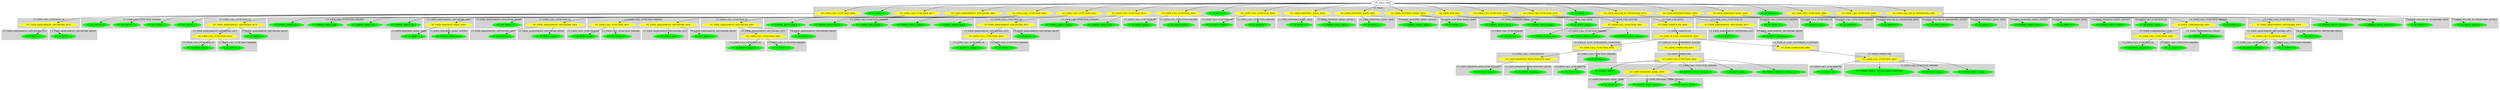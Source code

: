 digraph {

subgraph cluster0 {
 node [style=filled,color=white];
 style=filled;
 color=lightgrey;
 label = "CT_PROG";

"NT_EXPR_CALL_FUNCTION_4869"
 [fillcolor = yellow]
"NT_EXPR_CALL_FUNCTION_4877"
 [fillcolor = yellow]
"NT_EXPR_ASSIGNMENT_OPETATORS_4887"
 [fillcolor = yellow]
"NT_ID_4892< x >"
 [fillcolor = green]
"NT_EXPR_CALL_FUNCTION_4893"
 [fillcolor = yellow]
"NT_EXPR_CALL_FUNCTION_4903"
 [fillcolor = yellow]
"NT_EXPR_CALL_FUNCTION_4914"
 [fillcolor = yellow]
"NT_ID_4922< m >"
 [fillcolor = green]
"NT_EXPR_CALL_FUNCTION_4923"
 [fillcolor = yellow]
"NT_EXPR_CALL_FUNCTION_4926"
 [fillcolor = yellow]
"NT_EXPR_INDEXING_BASIC_4929"
 [fillcolor = yellow]
"NT_EXPR_INDEXING_BASIC_4932"
 [fillcolor = yellow]
"NT_EXPR_INDEXING_BASIC_4935"
 [fillcolor = yellow]
"NT_EXPR_FOR_4939"
 [fillcolor = yellow]
"NT_EXPR_CALL_FUNCTION_4970"
 [fillcolor = yellow]
"NT_ID_4975< D >"
 [fillcolor = green]
"NT_EXPR_CALL_FUNCTION_4976"
 [fillcolor = yellow]
"NT_EXPR_DOLLAR_AT_OPERATORS_4979"
 [fillcolor = yellow]
"NT_EXPR_INDEXING_BASIC_4982"
 [fillcolor = yellow]
"NT_EXPR_INDEXING_BASIC_4985"
 [fillcolor = yellow]
"NT_EXPR_CALL_FUNCTION_4988"
 [fillcolor = yellow]
"NT_EXPR_CALL_FUNCTION_4996"
 [fillcolor = yellow]
"NT_ID_5004< D >"
 [fillcolor = green]
"NT_EXPR_DOLLAR_AT_OPERATORS_5005"
 [fillcolor = yellow]
}
"NT_PROG_4868"->"NT_EXPR_CALL_FUNCTION_4869"
subgraph cluster1 {
 node [style=filled,color=white];
 style=filled;
 color=lightgrey;
 label = "CT_EXPR_CALL_FUNCTION_ID";

"NT_EXPR_ASSIGNMENT_OPETATORS_4870"
 [fillcolor = yellow]
}
subgraph cluster2 {
 node [style=filled,color=white];
 style=filled;
 color=lightgrey;
 label = "CT_EXPR_CALL_FUNCTION_PARAMS";

"NT_INT_4873< 2 >"
 [fillcolor = green]
"NT_INT_4874< 3 >"
 [fillcolor = green]
"NT_INT_4875< 7 >"
 [fillcolor = green]
"NT_INT_4876< 9 >"
 [fillcolor = green]
}
"NT_EXPR_CALL_FUNCTION_4869"->"NT_EXPR_ASSIGNMENT_OPETATORS_4870"
subgraph cluster3 {
 node [style=filled,color=white];
 style=filled;
 color=lightgrey;
 label = "CT_EXPR_ASSIGNMENT_OPETATORS_LEFT";

"NT_ID_4871< x >"
 [fillcolor = green]
}
subgraph cluster4 {
 node [style=filled,color=white];
 style=filled;
 color=lightgrey;
 label = "CT_EXPR_ASSIGNMENT_OPETATORS_RIGHT";

"NT_ID_4872< c >"
 [fillcolor = green]
}
"NT_EXPR_ASSIGNMENT_OPETATORS_4870"->"NT_ID_4871< x >"
"NT_EXPR_ASSIGNMENT_OPETATORS_4870"->"NT_ID_4872< c >"
"NT_EXPR_CALL_FUNCTION_4869"->"NT_INT_4873< 2 >"
"NT_EXPR_CALL_FUNCTION_4869"->"NT_INT_4874< 3 >"
"NT_EXPR_CALL_FUNCTION_4869"->"NT_INT_4875< 7 >"
"NT_EXPR_CALL_FUNCTION_4869"->"NT_INT_4876< 9 >"
"NT_PROG_4868"->"NT_EXPR_CALL_FUNCTION_4877"
subgraph cluster5 {
 node [style=filled,color=white];
 style=filled;
 color=lightgrey;
 label = "CT_EXPR_CALL_FUNCTION_ID";

"NT_EXPR_ASSIGNMENT_OPETATORS_4878"
 [fillcolor = yellow]
}
subgraph cluster6 {
 node [style=filled,color=white];
 style=filled;
 color=lightgrey;
 label = "CT_EXPR_CALL_FUNCTION_PARAMS";

"NT_STRING_4883< kal >"
 [fillcolor = green]
"NT_STRING_4884< sho >"
 [fillcolor = green]
"NT_STRING_4885< sad >"
 [fillcolor = green]
"NT_STRING_4886< aja >"
 [fillcolor = green]
}
"NT_EXPR_CALL_FUNCTION_4877"->"NT_EXPR_ASSIGNMENT_OPETATORS_4878"
subgraph cluster7 {
 node [style=filled,color=white];
 style=filled;
 color=lightgrey;
 label = "CT_EXPR_ASSIGNMENT_OPETATORS_LEFT";

"NT_EXPR_CALL_FUNCTION_4879"
 [fillcolor = yellow]
}
subgraph cluster8 {
 node [style=filled,color=white];
 style=filled;
 color=lightgrey;
 label = "CT_EXPR_ASSIGNMENT_OPETATORS_RIGHT";

"NT_ID_4882< c >"
 [fillcolor = green]
}
"NT_EXPR_ASSIGNMENT_OPETATORS_4878"->"NT_EXPR_CALL_FUNCTION_4879"
subgraph cluster9 {
 node [style=filled,color=white];
 style=filled;
 color=lightgrey;
 label = "CT_EXPR_CALL_FUNCTION_ID";

"NT_ID_4880< names >"
 [fillcolor = green]
}
subgraph cluster10 {
 node [style=filled,color=white];
 style=filled;
 color=lightgrey;
 label = "CT_EXPR_CALL_FUNCTION_PARAMS";

"NT_ID_4881< x >"
 [fillcolor = green]
}
"NT_EXPR_CALL_FUNCTION_4879"->"NT_ID_4880< names >"
"NT_EXPR_CALL_FUNCTION_4879"->"NT_ID_4881< x >"
"NT_EXPR_ASSIGNMENT_OPETATORS_4878"->"NT_ID_4882< c >"
"NT_EXPR_CALL_FUNCTION_4877"->"NT_STRING_4883< kal >"
"NT_EXPR_CALL_FUNCTION_4877"->"NT_STRING_4884< sho >"
"NT_EXPR_CALL_FUNCTION_4877"->"NT_STRING_4885< sad >"
"NT_EXPR_CALL_FUNCTION_4877"->"NT_STRING_4886< aja >"
"NT_PROG_4868"->"NT_EXPR_ASSIGNMENT_OPETATORS_4887"
subgraph cluster11 {
 node [style=filled,color=white];
 style=filled;
 color=lightgrey;
 label = "CT_EXPR_ASSIGNMENT_OPETATORS_LEFT";

"NT_EXPR_INDEXING_BASIC_4888"
 [fillcolor = yellow]
}
subgraph cluster12 {
 node [style=filled,color=white];
 style=filled;
 color=lightgrey;
 label = "CT_EXPR_ASSIGNMENT_OPETATORS_RIGHT";

"NT_INT_4891< 12 >"
 [fillcolor = green]
}
"NT_EXPR_ASSIGNMENT_OPETATORS_4887"->"NT_EXPR_INDEXING_BASIC_4888"
subgraph cluster13 {
 node [style=filled,color=white];
 style=filled;
 color=lightgrey;
 label = "CT_EXPR_INDEXING_BASIC_BASE";

"NT_ID_4889< x >"
 [fillcolor = green]}
subgraph cluster14 {
 node [style=filled,color=white];
 style=filled;
 color=lightgrey;
 label = "CT_EXPR_INDEXING_BASIC_OFFSET";

"NT_STRING_4890< kal >"
 [fillcolor = green]}
"NT_EXPR_INDEXING_BASIC_4888"->"NT_ID_4889< x >"
"NT_EXPR_INDEXING_BASIC_4888"->"NT_STRING_4890< kal >"
"NT_EXPR_ASSIGNMENT_OPETATORS_4887"->"NT_INT_4891< 12 >"
"NT_PROG_4868"->"NT_ID_4892< x >"
"NT_PROG_4868"->"NT_EXPR_CALL_FUNCTION_4893"
subgraph cluster15 {
 node [style=filled,color=white];
 style=filled;
 color=lightgrey;
 label = "CT_EXPR_CALL_FUNCTION_ID";

"NT_EXPR_ASSIGNMENT_OPETATORS_4894"
 [fillcolor = yellow]
}
subgraph cluster16 {
 node [style=filled,color=white];
 style=filled;
 color=lightgrey;
 label = "CT_EXPR_CALL_FUNCTION_PARAMS";

"NT_EXPR_CALL_FUNCTION_4897"
 [fillcolor = yellow]
"NT_EXPR_ASSIGNMENT_OPETATORS_4900"
 [fillcolor = yellow]
}
"NT_EXPR_CALL_FUNCTION_4893"->"NT_EXPR_ASSIGNMENT_OPETATORS_4894"
subgraph cluster17 {
 node [style=filled,color=white];
 style=filled;
 color=lightgrey;
 label = "CT_EXPR_ASSIGNMENT_OPETATORS_LEFT";

"NT_ID_4895< m >"
 [fillcolor = green]
}
subgraph cluster18 {
 node [style=filled,color=white];
 style=filled;
 color=lightgrey;
 label = "CT_EXPR_ASSIGNMENT_OPETATORS_RIGHT";

"NT_ID_4896< matrix >"
 [fillcolor = green]
}
"NT_EXPR_ASSIGNMENT_OPETATORS_4894"->"NT_ID_4895< m >"
"NT_EXPR_ASSIGNMENT_OPETATORS_4894"->"NT_ID_4896< matrix >"
"NT_EXPR_CALL_FUNCTION_4893"->"NT_EXPR_CALL_FUNCTION_4897"
subgraph cluster19 {
 node [style=filled,color=white];
 style=filled;
 color=lightgrey;
 label = "CT_EXPR_CALL_FUNCTION_ID";

"NT_ID_4898< runif >"
 [fillcolor = green]
}
subgraph cluster20 {
 node [style=filled,color=white];
 style=filled;
 color=lightgrey;
 label = "CT_EXPR_CALL_FUNCTION_PARAMS";

"NT_INT_4899< 10 >"
 [fillcolor = green]
}
"NT_EXPR_CALL_FUNCTION_4897"->"NT_ID_4898< runif >"
"NT_EXPR_CALL_FUNCTION_4897"->"NT_INT_4899< 10 >"
"NT_EXPR_CALL_FUNCTION_4893"->"NT_EXPR_ASSIGNMENT_OPETATORS_4900"
subgraph cluster21 {
 node [style=filled,color=white];
 style=filled;
 color=lightgrey;
 label = "CT_EXPR_ASSIGNMENT_OPETATORS_LEFT";

"NT_ID_4901< nrow >"
 [fillcolor = green]
}
subgraph cluster22 {
 node [style=filled,color=white];
 style=filled;
 color=lightgrey;
 label = "CT_EXPR_ASSIGNMENT_OPETATORS_RIGHT";

"NT_INT_4902< 5 >"
 [fillcolor = green]
}
"NT_EXPR_ASSIGNMENT_OPETATORS_4900"->"NT_ID_4901< nrow >"
"NT_EXPR_ASSIGNMENT_OPETATORS_4900"->"NT_INT_4902< 5 >"
"NT_PROG_4868"->"NT_EXPR_CALL_FUNCTION_4903"
subgraph cluster23 {
 node [style=filled,color=white];
 style=filled;
 color=lightgrey;
 label = "CT_EXPR_CALL_FUNCTION_ID";

"NT_EXPR_ASSIGNMENT_OPETATORS_4904"
 [fillcolor = yellow]
}
subgraph cluster24 {
 node [style=filled,color=white];
 style=filled;
 color=lightgrey;
 label = "CT_EXPR_CALL_FUNCTION_PARAMS";

"NT_STRING_4909< violet >"
 [fillcolor = green]
"NT_STRING_4910< indigo >"
 [fillcolor = green]
"NT_STRING_4911< blue >"
 [fillcolor = green]
"NT_STRING_4912< green >"
 [fillcolor = green]
"NT_STRING_4913< yellow >"
 [fillcolor = green]
}
"NT_EXPR_CALL_FUNCTION_4903"->"NT_EXPR_ASSIGNMENT_OPETATORS_4904"
subgraph cluster25 {
 node [style=filled,color=white];
 style=filled;
 color=lightgrey;
 label = "CT_EXPR_ASSIGNMENT_OPETATORS_LEFT";

"NT_EXPR_CALL_FUNCTION_4905"
 [fillcolor = yellow]
}
subgraph cluster26 {
 node [style=filled,color=white];
 style=filled;
 color=lightgrey;
 label = "CT_EXPR_ASSIGNMENT_OPETATORS_RIGHT";

"NT_ID_4908< c >"
 [fillcolor = green]
}
"NT_EXPR_ASSIGNMENT_OPETATORS_4904"->"NT_EXPR_CALL_FUNCTION_4905"
subgraph cluster27 {
 node [style=filled,color=white];
 style=filled;
 color=lightgrey;
 label = "CT_EXPR_CALL_FUNCTION_ID";

"NT_ID_4906< rownames >"
 [fillcolor = green]
}
subgraph cluster28 {
 node [style=filled,color=white];
 style=filled;
 color=lightgrey;
 label = "CT_EXPR_CALL_FUNCTION_PARAMS";

"NT_ID_4907< m >"
 [fillcolor = green]
}
"NT_EXPR_CALL_FUNCTION_4905"->"NT_ID_4906< rownames >"
"NT_EXPR_CALL_FUNCTION_4905"->"NT_ID_4907< m >"
"NT_EXPR_ASSIGNMENT_OPETATORS_4904"->"NT_ID_4908< c >"
"NT_EXPR_CALL_FUNCTION_4903"->"NT_STRING_4909< violet >"
"NT_EXPR_CALL_FUNCTION_4903"->"NT_STRING_4910< indigo >"
"NT_EXPR_CALL_FUNCTION_4903"->"NT_STRING_4911< blue >"
"NT_EXPR_CALL_FUNCTION_4903"->"NT_STRING_4912< green >"
"NT_EXPR_CALL_FUNCTION_4903"->"NT_STRING_4913< yellow >"
"NT_PROG_4868"->"NT_EXPR_CALL_FUNCTION_4914"
subgraph cluster29 {
 node [style=filled,color=white];
 style=filled;
 color=lightgrey;
 label = "CT_EXPR_CALL_FUNCTION_ID";

"NT_EXPR_ASSIGNMENT_OPETATORS_4915"
 [fillcolor = yellow]
}
subgraph cluster30 {
 node [style=filled,color=white];
 style=filled;
 color=lightgrey;
 label = "CT_EXPR_CALL_FUNCTION_PARAMS";

"NT_STRING_4920< Asia >"
 [fillcolor = green]
"NT_STRING_4921< Africa >"
 [fillcolor = green]
}
"NT_EXPR_CALL_FUNCTION_4914"->"NT_EXPR_ASSIGNMENT_OPETATORS_4915"
subgraph cluster31 {
 node [style=filled,color=white];
 style=filled;
 color=lightgrey;
 label = "CT_EXPR_ASSIGNMENT_OPETATORS_LEFT";

"NT_EXPR_CALL_FUNCTION_4916"
 [fillcolor = yellow]
}
subgraph cluster32 {
 node [style=filled,color=white];
 style=filled;
 color=lightgrey;
 label = "CT_EXPR_ASSIGNMENT_OPETATORS_RIGHT";

"NT_ID_4919< c >"
 [fillcolor = green]
}
"NT_EXPR_ASSIGNMENT_OPETATORS_4915"->"NT_EXPR_CALL_FUNCTION_4916"
subgraph cluster33 {
 node [style=filled,color=white];
 style=filled;
 color=lightgrey;
 label = "CT_EXPR_CALL_FUNCTION_ID";

"NT_ID_4917< colnames >"
 [fillcolor = green]
}
subgraph cluster34 {
 node [style=filled,color=white];
 style=filled;
 color=lightgrey;
 label = "CT_EXPR_CALL_FUNCTION_PARAMS";

"NT_ID_4918< m >"
 [fillcolor = green]
}
"NT_EXPR_CALL_FUNCTION_4916"->"NT_ID_4917< colnames >"
"NT_EXPR_CALL_FUNCTION_4916"->"NT_ID_4918< m >"
"NT_EXPR_ASSIGNMENT_OPETATORS_4915"->"NT_ID_4919< c >"
"NT_EXPR_CALL_FUNCTION_4914"->"NT_STRING_4920< Asia >"
"NT_EXPR_CALL_FUNCTION_4914"->"NT_STRING_4921< Africa >"
"NT_PROG_4868"->"NT_ID_4922< m >"
"NT_PROG_4868"->"NT_EXPR_CALL_FUNCTION_4923"
subgraph cluster35 {
 node [style=filled,color=white];
 style=filled;
 color=lightgrey;
 label = "CT_EXPR_CALL_FUNCTION_ID";

"NT_ID_4924< library >"
 [fillcolor = green]
}
subgraph cluster36 {
 node [style=filled,color=white];
 style=filled;
 color=lightgrey;
 label = "CT_EXPR_CALL_FUNCTION_PARAMS";

"NT_ID_4925< xtable >"
 [fillcolor = green]
}
"NT_EXPR_CALL_FUNCTION_4923"->"NT_ID_4924< library >"
"NT_EXPR_CALL_FUNCTION_4923"->"NT_ID_4925< xtable >"
"NT_PROG_4868"->"NT_EXPR_CALL_FUNCTION_4926"
subgraph cluster37 {
 node [style=filled,color=white];
 style=filled;
 color=lightgrey;
 label = "CT_EXPR_CALL_FUNCTION_ID";

"NT_ID_4927< xtable >"
 [fillcolor = green]
}
subgraph cluster38 {
 node [style=filled,color=white];
 style=filled;
 color=lightgrey;
 label = "CT_EXPR_CALL_FUNCTION_PARAMS";

"NT_ID_4928< m >"
 [fillcolor = green]
}
"NT_EXPR_CALL_FUNCTION_4926"->"NT_ID_4927< xtable >"
"NT_EXPR_CALL_FUNCTION_4926"->"NT_ID_4928< m >"
"NT_PROG_4868"->"NT_EXPR_INDEXING_BASIC_4929"
subgraph cluster39 {
 node [style=filled,color=white];
 style=filled;
 color=lightgrey;
 label = "CT_EXPR_INDEXING_BASIC_BASE";

"NT_ID_4930< m >"
 [fillcolor = green]}
subgraph cluster40 {
 node [style=filled,color=white];
 style=filled;
 color=lightgrey;
 label = "CT_EXPR_INDEXING_BASIC_OFFSET";

"NT_STRING_4931< Africa >"
 [fillcolor = green]}
"NT_EXPR_INDEXING_BASIC_4929"->"NT_ID_4930< m >"
"NT_EXPR_INDEXING_BASIC_4929"->"NT_STRING_4931< Africa >"
"NT_PROG_4868"->"NT_EXPR_INDEXING_BASIC_4932"
subgraph cluster41 {
 node [style=filled,color=white];
 style=filled;
 color=lightgrey;
 label = "CT_EXPR_INDEXING_BASIC_BASE";

"NT_ID_4933< m >"
 [fillcolor = green]}
subgraph cluster42 {
 node [style=filled,color=white];
 style=filled;
 color=lightgrey;
 label = "CT_EXPR_INDEXING_BASIC_OFFSET";

"NT_STRING_4934< indigo >"
 [fillcolor = green]}
"NT_EXPR_INDEXING_BASIC_4932"->"NT_ID_4933< m >"
"NT_EXPR_INDEXING_BASIC_4932"->"NT_STRING_4934< indigo >"
"NT_PROG_4868"->"NT_EXPR_INDEXING_BASIC_4935"
subgraph cluster43 {
 node [style=filled,color=white];
 style=filled;
 color=lightgrey;
 label = "CT_EXPR_INDEXING_BASIC_BASE";

"NT_ID_4936< m >"
 [fillcolor = green]}
subgraph cluster44 {
 node [style=filled,color=white];
 style=filled;
 color=lightgrey;
 label = "CT_EXPR_INDEXING_BASIC_OFFSET";

"NT_STRING_4937< indigo >"
 [fillcolor = green]"NT_STRING_4938< Africa >"
 [fillcolor = green]}
"NT_EXPR_INDEXING_BASIC_4935"->"NT_ID_4936< m >"
"NT_EXPR_INDEXING_BASIC_4935"->"NT_STRING_4937< indigo >"
"NT_EXPR_INDEXING_BASIC_4935"->"NT_STRING_4938< Africa >"
"NT_PROG_4868"->"NT_EXPR_FOR_4939"
subgraph cluster45 {
 node [style=filled,color=white];
 style=filled;
 color=lightgrey;
 label = "CT_EXPR_FOR_NAME";

"NT_ID_4940< colour >"
 [fillcolor = green]
}
subgraph cluster46 {
 node [style=filled,color=white];
 style=filled;
 color=lightgrey;
 label = "CT_EXPR_FOR_VECTOR";

"NT_EXPR_CALL_FUNCTION_4941"
 [fillcolor = yellow]
}
subgraph cluster47 {
 node [style=filled,color=white];
 style=filled;
 color=lightgrey;
 label = "CT_EXPR_FOR_BODY";

"NT_EXPR_COMPOUND_4946"
 [fillcolor = yellow]
}
"NT_EXPR_FOR_4939"->"NT_ID_4940< colour >"
"NT_EXPR_FOR_4939"->"NT_EXPR_CALL_FUNCTION_4941"
subgraph cluster48 {
 node [style=filled,color=white];
 style=filled;
 color=lightgrey;
 label = "CT_EXPR_CALL_FUNCTION_ID";

"NT_ID_4942< c >"
 [fillcolor = green]
}
subgraph cluster49 {
 node [style=filled,color=white];
 style=filled;
 color=lightgrey;
 label = "CT_EXPR_CALL_FUNCTION_PARAMS";

"NT_STRING_4943< yellow >"
 [fillcolor = green]
"NT_STRING_4944< orange >"
 [fillcolor = green]
"NT_STRING_4945< red >"
 [fillcolor = green]
}
"NT_EXPR_CALL_FUNCTION_4941"->"NT_ID_4942< c >"
"NT_EXPR_CALL_FUNCTION_4941"->"NT_STRING_4943< yellow >"
"NT_EXPR_CALL_FUNCTION_4941"->"NT_STRING_4944< orange >"
"NT_EXPR_CALL_FUNCTION_4941"->"NT_STRING_4945< red >"
"NT_EXPR_FOR_4939"->"NT_EXPR_COMPOUND_4946"
subgraph cluster50 {
 node [style=filled,color=white];
 style=filled;
 color=lightgrey;
 label = "CT_EXPR_COMPOUND";

"NT_EXPR_IF_ELSE_STATEMENT_4947"
 [fillcolor = yellow]
}
"NT_EXPR_COMPOUND_4946"->"NT_EXPR_IF_ELSE_STATEMENT_4947"
subgraph cluster51 {
 node [style=filled,color=white];
 style=filled;
 color=lightgrey;
 label = "CT_EXPR_IF_ELSE_STATEMENT_CONDITION";

"NT_EXPR_CALL_FUNCTION_4948"
 [fillcolor = yellow]
}
subgraph cluster52 {
 node [style=filled,color=white];
 style=filled;
 color=lightgrey;
 label = "CT_EXPR_IF_ELSE_STATEMENT_IFBODY";

"NT_EXPR_COMPOUND_4953"
 [fillcolor = yellow]
}
subgraph cluster53 {
 node [style=filled,color=white];
 style=filled;
 color=lightgrey;
 label = "CT_EXPR_IF_ELSE_STATEMENT_ELSEBODY";

"NT_EXPR_COMPOUND_4964"
 [fillcolor = yellow]
}
"NT_EXPR_IF_ELSE_STATEMENT_4947"->"NT_EXPR_CALL_FUNCTION_4948"
subgraph cluster54 {
 node [style=filled,color=white];
 style=filled;
 color=lightgrey;
 label = "CT_EXPR_CALL_FUNCTION_ID";

"NT_EXPR_WRAPPED_WITH_PERCENT_4949"
 [fillcolor = yellow]
}
subgraph cluster55 {
 node [style=filled,color=white];
 style=filled;
 color=lightgrey;
 label = "CT_EXPR_CALL_FUNCTION_PARAMS";

"NT_ID_4952< m >"
 [fillcolor = green]
}
"NT_EXPR_CALL_FUNCTION_4948"->"NT_EXPR_WRAPPED_WITH_PERCENT_4949"
subgraph cluster56 {
 node [style=filled,color=white];
 style=filled;
 color=lightgrey;
 label = "CT_EXPR_WRAPPED_WITH_PERCENT_LEFT";

"NT_ID_4950< colour >"
 [fillcolor = green]
}
subgraph cluster57 {
 node [style=filled,color=white];
 style=filled;
 color=lightgrey;
 label = "CT_EXPR_WRAPPED_WITH_PERCENT_RIGHT";

"NT_ID_4951< rownames >"
 [fillcolor = green]
}
"NT_EXPR_WRAPPED_WITH_PERCENT_4949"->"NT_ID_4950< colour >"
"NT_EXPR_WRAPPED_WITH_PERCENT_4949"->"NT_ID_4951< rownames >"
"NT_EXPR_CALL_FUNCTION_4948"->"NT_ID_4952< m >"
"NT_EXPR_IF_ELSE_STATEMENT_4947"->"NT_EXPR_COMPOUND_4953"
subgraph cluster58 {
 node [style=filled,color=white];
 style=filled;
 color=lightgrey;
 label = "CT_EXPR_COMPOUND";

"NT_EXPR_CALL_FUNCTION_4954"
 [fillcolor = yellow]
}
"NT_EXPR_COMPOUND_4953"->"NT_EXPR_CALL_FUNCTION_4954"
subgraph cluster59 {
 node [style=filled,color=white];
 style=filled;
 color=lightgrey;
 label = "CT_EXPR_CALL_FUNCTION_ID";

"NT_ID_4955< cat >"
 [fillcolor = green]
}
subgraph cluster60 {
 node [style=filled,color=white];
 style=filled;
 color=lightgrey;
 label = "CT_EXPR_CALL_FUNCTION_PARAMS";

"NT_STRING_4956< For Africa and  >"
 [fillcolor = green]
"NT_ID_4957< colour >"
 [fillcolor = green]
"NT_STRING_4958<  we have  >"
 [fillcolor = green]
"NT_EXPR_INDEXING_BASIC_4959"
 [fillcolor = yellow]
"NT_STRING_4963< \n >"
 [fillcolor = green]
}
"NT_EXPR_CALL_FUNCTION_4954"->"NT_ID_4955< cat >"
"NT_EXPR_CALL_FUNCTION_4954"->"NT_STRING_4956< For Africa and  >"
"NT_EXPR_CALL_FUNCTION_4954"->"NT_ID_4957< colour >"
"NT_EXPR_CALL_FUNCTION_4954"->"NT_STRING_4958<  we have  >"
"NT_EXPR_CALL_FUNCTION_4954"->"NT_EXPR_INDEXING_BASIC_4959"
subgraph cluster61 {
 node [style=filled,color=white];
 style=filled;
 color=lightgrey;
 label = "CT_EXPR_INDEXING_BASIC_BASE";

"NT_ID_4960< m >"
 [fillcolor = green]}
subgraph cluster62 {
 node [style=filled,color=white];
 style=filled;
 color=lightgrey;
 label = "CT_EXPR_INDEXING_BASIC_OFFSET";

"NT_ID_4961< colour >"
 [fillcolor = green]"NT_STRING_4962< Africa >"
 [fillcolor = green]}
"NT_EXPR_INDEXING_BASIC_4959"->"NT_ID_4960< m >"
"NT_EXPR_INDEXING_BASIC_4959"->"NT_ID_4961< colour >"
"NT_EXPR_INDEXING_BASIC_4959"->"NT_STRING_4962< Africa >"
"NT_EXPR_CALL_FUNCTION_4954"->"NT_STRING_4963< \n >"
"NT_EXPR_IF_ELSE_STATEMENT_4947"->"NT_EXPR_COMPOUND_4964"
subgraph cluster63 {
 node [style=filled,color=white];
 style=filled;
 color=lightgrey;
 label = "CT_EXPR_COMPOUND";

"NT_EXPR_CALL_FUNCTION_4965"
 [fillcolor = yellow]
}
"NT_EXPR_COMPOUND_4964"->"NT_EXPR_CALL_FUNCTION_4965"
subgraph cluster64 {
 node [style=filled,color=white];
 style=filled;
 color=lightgrey;
 label = "CT_EXPR_CALL_FUNCTION_ID";

"NT_ID_4966< cat >"
 [fillcolor = green]
}
subgraph cluster65 {
 node [style=filled,color=white];
 style=filled;
 color=lightgrey;
 label = "CT_EXPR_CALL_FUNCTION_PARAMS";

"NT_STRING_4967< Colour  >"
 [fillcolor = green]
"NT_ID_4968< colour >"
 [fillcolor = green]
"NT_STRING_4969<  does not exist in the hash.\n >"
 [fillcolor = green]
}
"NT_EXPR_CALL_FUNCTION_4965"->"NT_ID_4966< cat >"
"NT_EXPR_CALL_FUNCTION_4965"->"NT_STRING_4967< Colour  >"
"NT_EXPR_CALL_FUNCTION_4965"->"NT_ID_4968< colour >"
"NT_EXPR_CALL_FUNCTION_4965"->"NT_STRING_4969<  does not exist in the hash.\n >"
"NT_PROG_4868"->"NT_EXPR_CALL_FUNCTION_4970"
subgraph cluster66 {
 node [style=filled,color=white];
 style=filled;
 color=lightgrey;
 label = "CT_EXPR_CALL_FUNCTION_ID";

"NT_EXPR_ASSIGNMENT_OPETATORS_4971"
 [fillcolor = yellow]
}
subgraph cluster67 {
 node [style=filled,color=white];
 style=filled;
 color=lightgrey;
 label = "CT_EXPR_CALL_FUNCTION_PARAMS";

"NT_ID_4974< m >"
 [fillcolor = green]
}
"NT_EXPR_CALL_FUNCTION_4970"->"NT_EXPR_ASSIGNMENT_OPETATORS_4971"
subgraph cluster68 {
 node [style=filled,color=white];
 style=filled;
 color=lightgrey;
 label = "CT_EXPR_ASSIGNMENT_OPETATORS_LEFT";

"NT_ID_4972< D >"
 [fillcolor = green]
}
subgraph cluster69 {
 node [style=filled,color=white];
 style=filled;
 color=lightgrey;
 label = "CT_EXPR_ASSIGNMENT_OPETATORS_RIGHT";

"NT_ID_4973< data.frame >"
 [fillcolor = green]
}
"NT_EXPR_ASSIGNMENT_OPETATORS_4971"->"NT_ID_4972< D >"
"NT_EXPR_ASSIGNMENT_OPETATORS_4971"->"NT_ID_4973< data.frame >"
"NT_EXPR_CALL_FUNCTION_4970"->"NT_ID_4974< m >"
"NT_PROG_4868"->"NT_ID_4975< D >"
"NT_PROG_4868"->"NT_EXPR_CALL_FUNCTION_4976"
subgraph cluster70 {
 node [style=filled,color=white];
 style=filled;
 color=lightgrey;
 label = "CT_EXPR_CALL_FUNCTION_ID";

"NT_ID_4977< str >"
 [fillcolor = green]
}
subgraph cluster71 {
 node [style=filled,color=white];
 style=filled;
 color=lightgrey;
 label = "CT_EXPR_CALL_FUNCTION_PARAMS";

"NT_ID_4978< D >"
 [fillcolor = green]
}
"NT_EXPR_CALL_FUNCTION_4976"->"NT_ID_4977< str >"
"NT_EXPR_CALL_FUNCTION_4976"->"NT_ID_4978< D >"
"NT_PROG_4868"->"NT_EXPR_DOLLAR_AT_OPERATORS_4979"
subgraph cluster72 {
 node [style=filled,color=white];
 style=filled;
 color=lightgrey;
 label = "CT_EXPR_DOLLAR_AT_OPERATORS_BASE";

"NT_ID_4980< D >"
 [fillcolor = green]
}
subgraph cluster73 {
 node [style=filled,color=white];
 style=filled;
 color=lightgrey;
 label = "CT_EXPR_DOLLAR_AT_OPERATORS_OFFSET";

"NT_ID_4981< Africa >"
 [fillcolor = green]
}
"NT_EXPR_DOLLAR_AT_OPERATORS_4979"->"NT_ID_4980< D >"
"NT_EXPR_DOLLAR_AT_OPERATORS_4979"->"NT_ID_4981< Africa >"
"NT_PROG_4868"->"NT_EXPR_INDEXING_BASIC_4982"
subgraph cluster74 {
 node [style=filled,color=white];
 style=filled;
 color=lightgrey;
 label = "CT_EXPR_INDEXING_BASIC_BASE";

"NT_ID_4983< D >"
 [fillcolor = green]}
subgraph cluster75 {
 node [style=filled,color=white];
 style=filled;
 color=lightgrey;
 label = "CT_EXPR_INDEXING_BASIC_OFFSET";

"NT_STRING_4984< Africa >"
 [fillcolor = green]}
"NT_EXPR_INDEXING_BASIC_4982"->"NT_ID_4983< D >"
"NT_EXPR_INDEXING_BASIC_4982"->"NT_STRING_4984< Africa >"
"NT_PROG_4868"->"NT_EXPR_INDEXING_BASIC_4985"
subgraph cluster76 {
 node [style=filled,color=white];
 style=filled;
 color=lightgrey;
 label = "CT_EXPR_INDEXING_BASIC_BASE";

"NT_ID_4986< D >"
 [fillcolor = green]}
subgraph cluster77 {
 node [style=filled,color=white];
 style=filled;
 color=lightgrey;
 label = "CT_EXPR_INDEXING_BASIC_OFFSET";

"NT_STRING_4987< yellow >"
 [fillcolor = green]}
"NT_EXPR_INDEXING_BASIC_4985"->"NT_ID_4986< D >"
"NT_EXPR_INDEXING_BASIC_4985"->"NT_STRING_4987< yellow >"
"NT_PROG_4868"->"NT_EXPR_CALL_FUNCTION_4988"
subgraph cluster78 {
 node [style=filled,color=white];
 style=filled;
 color=lightgrey;
 label = "CT_EXPR_CALL_FUNCTION_ID";

"NT_ID_4989< subset >"
 [fillcolor = green]
}
subgraph cluster79 {
 node [style=filled,color=white];
 style=filled;
 color=lightgrey;
 label = "CT_EXPR_CALL_FUNCTION_PARAMS";

"NT_ID_4990< D >"
 [fillcolor = green]
"NT_EXPR_COMPARISONS_4991"
 [fillcolor = yellow]
}
"NT_EXPR_CALL_FUNCTION_4988"->"NT_ID_4989< subset >"
"NT_EXPR_CALL_FUNCTION_4988"->"NT_ID_4990< D >"
"NT_EXPR_CALL_FUNCTION_4988"->"NT_EXPR_COMPARISONS_4991"
subgraph cluster80 {
 node [style=filled,color=white];
 style=filled;
 color=lightgrey;
 label = "CT_EXPR_COMPARISONS_LEFT";

"NT_EXPR_CALL_FUNCTION_4992"
 [fillcolor = yellow]
}
subgraph cluster81 {
 node [style=filled,color=white];
 style=filled;
 color=lightgrey;
 label = "CT_EXPR_COMPARISONS_RIGHT";

"NT_STRING_4995< yellow >"
 [fillcolor = green]
}
"NT_EXPR_COMPARISONS_4991"->"NT_EXPR_CALL_FUNCTION_4992"
subgraph cluster82 {
 node [style=filled,color=white];
 style=filled;
 color=lightgrey;
 label = "CT_EXPR_CALL_FUNCTION_ID";

"NT_ID_4993< rownames >"
 [fillcolor = green]
}
subgraph cluster83 {
 node [style=filled,color=white];
 style=filled;
 color=lightgrey;
 label = "CT_EXPR_CALL_FUNCTION_PARAMS";

"NT_ID_4994< D >"
 [fillcolor = green]
}
"NT_EXPR_CALL_FUNCTION_4992"->"NT_ID_4993< rownames >"
"NT_EXPR_CALL_FUNCTION_4992"->"NT_ID_4994< D >"
"NT_EXPR_COMPARISONS_4991"->"NT_STRING_4995< yellow >"
"NT_PROG_4868"->"NT_EXPR_CALL_FUNCTION_4996"
subgraph cluster84 {
 node [style=filled,color=white];
 style=filled;
 color=lightgrey;
 label = "CT_EXPR_CALL_FUNCTION_ID";

"NT_EXPR_ASSIGNMENT_OPETATORS_4997"
 [fillcolor = yellow]
}
subgraph cluster85 {
 node [style=filled,color=white];
 style=filled;
 color=lightgrey;
 label = "CT_EXPR_CALL_FUNCTION_PARAMS";

"NT_STRING_5002< Antarctica >"
 [fillcolor = green]
"NT_STRING_5003< America >"
 [fillcolor = green]
}
"NT_EXPR_CALL_FUNCTION_4996"->"NT_EXPR_ASSIGNMENT_OPETATORS_4997"
subgraph cluster86 {
 node [style=filled,color=white];
 style=filled;
 color=lightgrey;
 label = "CT_EXPR_ASSIGNMENT_OPETATORS_LEFT";

"NT_EXPR_CALL_FUNCTION_4998"
 [fillcolor = yellow]
}
subgraph cluster87 {
 node [style=filled,color=white];
 style=filled;
 color=lightgrey;
 label = "CT_EXPR_ASSIGNMENT_OPETATORS_RIGHT";

"NT_ID_5001< c >"
 [fillcolor = green]
}
"NT_EXPR_ASSIGNMENT_OPETATORS_4997"->"NT_EXPR_CALL_FUNCTION_4998"
subgraph cluster88 {
 node [style=filled,color=white];
 style=filled;
 color=lightgrey;
 label = "CT_EXPR_CALL_FUNCTION_ID";

"NT_ID_4999< colnames >"
 [fillcolor = green]
}
subgraph cluster89 {
 node [style=filled,color=white];
 style=filled;
 color=lightgrey;
 label = "CT_EXPR_CALL_FUNCTION_PARAMS";

"NT_ID_5000< D >"
 [fillcolor = green]
}
"NT_EXPR_CALL_FUNCTION_4998"->"NT_ID_4999< colnames >"
"NT_EXPR_CALL_FUNCTION_4998"->"NT_ID_5000< D >"
"NT_EXPR_ASSIGNMENT_OPETATORS_4997"->"NT_ID_5001< c >"
"NT_EXPR_CALL_FUNCTION_4996"->"NT_STRING_5002< Antarctica >"
"NT_EXPR_CALL_FUNCTION_4996"->"NT_STRING_5003< America >"
"NT_PROG_4868"->"NT_ID_5004< D >"
"NT_PROG_4868"->"NT_EXPR_DOLLAR_AT_OPERATORS_5005"
subgraph cluster90 {
 node [style=filled,color=white];
 style=filled;
 color=lightgrey;
 label = "CT_EXPR_DOLLAR_AT_OPERATORS_BASE";

"NT_ID_5006< D >"
 [fillcolor = green]
}
subgraph cluster91 {
 node [style=filled,color=white];
 style=filled;
 color=lightgrey;
 label = "CT_EXPR_DOLLAR_AT_OPERATORS_OFFSET";

"NT_ID_5007< America >"
 [fillcolor = green]
}
"NT_EXPR_DOLLAR_AT_OPERATORS_5005"->"NT_ID_5006< D >"
"NT_EXPR_DOLLAR_AT_OPERATORS_5005"->"NT_ID_5007< America >"
}
